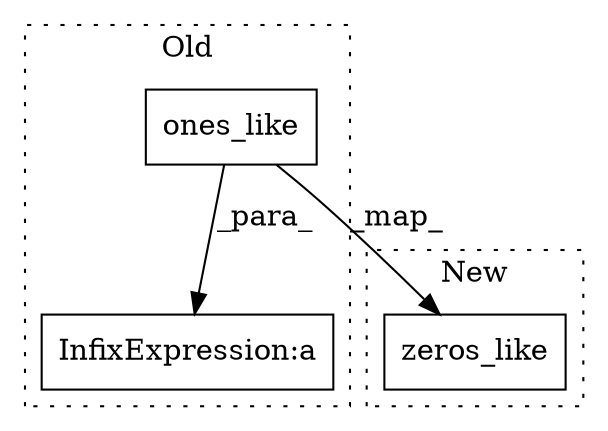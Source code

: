 digraph G {
subgraph cluster0 {
1 [label="ones_like" a="32" s="5488,5502" l="10,1" shape="box"];
3 [label="InfixExpression:a" a="27" s="5503" l="3" shape="box"];
label = "Old";
style="dotted";
}
subgraph cluster1 {
2 [label="zeros_like" a="32" s="6252,6267" l="11,1" shape="box"];
label = "New";
style="dotted";
}
1 -> 3 [label="_para_"];
1 -> 2 [label="_map_"];
}